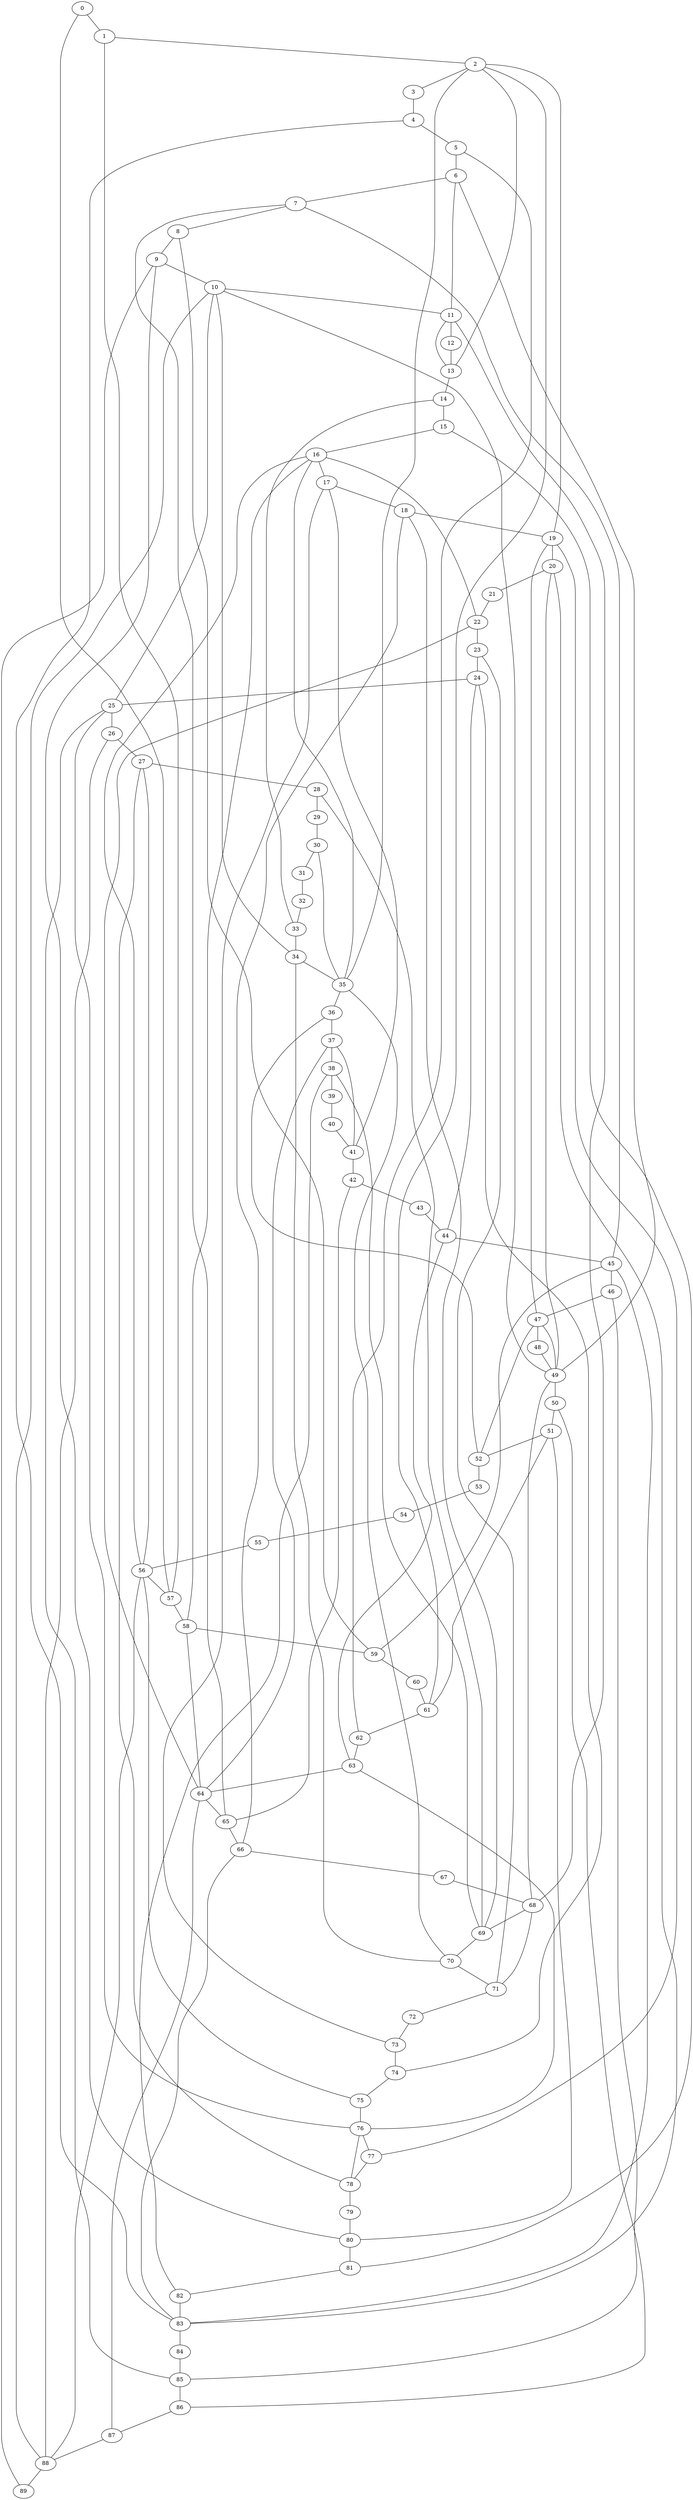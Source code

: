 
graph graphname {
    0 -- 1
0 -- 57
1 -- 2
1 -- 57
2 -- 3
2 -- 19
2 -- 13
2 -- 35
2 -- 61
3 -- 4
4 -- 5
4 -- 83
5 -- 6
5 -- 62
6 -- 7
6 -- 11
6 -- 49
7 -- 8
7 -- 65
7 -- 45
8 -- 9
8 -- 59
9 -- 10
9 -- 80
9 -- 89
10 -- 11
10 -- 88
10 -- 49
10 -- 25
10 -- 34
11 -- 12
11 -- 68
11 -- 13
12 -- 13
13 -- 14
14 -- 15
14 -- 33
15 -- 16
15 -- 81
16 -- 17
16 -- 35
16 -- 22
16 -- 58
16 -- 56
17 -- 18
17 -- 73
17 -- 41
18 -- 19
18 -- 66
18 -- 69
19 -- 20
19 -- 77
19 -- 47
20 -- 21
20 -- 49
20 -- 83
21 -- 22
22 -- 23
22 -- 64
23 -- 24
23 -- 71
24 -- 25
24 -- 44
24 -- 74
25 -- 26
25 -- 85
25 -- 76
26 -- 27
26 -- 88
27 -- 28
27 -- 56
27 -- 78
28 -- 29
28 -- 69
29 -- 30
30 -- 31
30 -- 35
31 -- 32
32 -- 33
33 -- 34
34 -- 35
34 -- 70
35 -- 36
35 -- 70
36 -- 37
36 -- 52
37 -- 38
37 -- 64
37 -- 41
38 -- 39
38 -- 82
38 -- 69
39 -- 40
40 -- 41
41 -- 42
42 -- 43
42 -- 65
43 -- 44
44 -- 45
44 -- 63
45 -- 46
45 -- 83
45 -- 59
46 -- 47
46 -- 85
47 -- 48
47 -- 52
47 -- 49
48 -- 49
49 -- 50
49 -- 68
50 -- 51
50 -- 86
51 -- 52
51 -- 61
51 -- 80
52 -- 53
53 -- 54
54 -- 55
55 -- 56
56 -- 57
56 -- 88
56 -- 75
57 -- 58
58 -- 59
58 -- 64
59 -- 60
60 -- 61
61 -- 62
62 -- 63
63 -- 64
63 -- 76
64 -- 65
64 -- 87
65 -- 66
66 -- 67
66 -- 83
67 -- 68
68 -- 69
68 -- 71
69 -- 70
70 -- 71
71 -- 72
72 -- 73
73 -- 74
74 -- 75
75 -- 76
76 -- 77
76 -- 78
77 -- 78
78 -- 79
79 -- 80
80 -- 81
81 -- 82
82 -- 83
83 -- 84
84 -- 85
85 -- 86
86 -- 87
87 -- 88
88 -- 89

}

